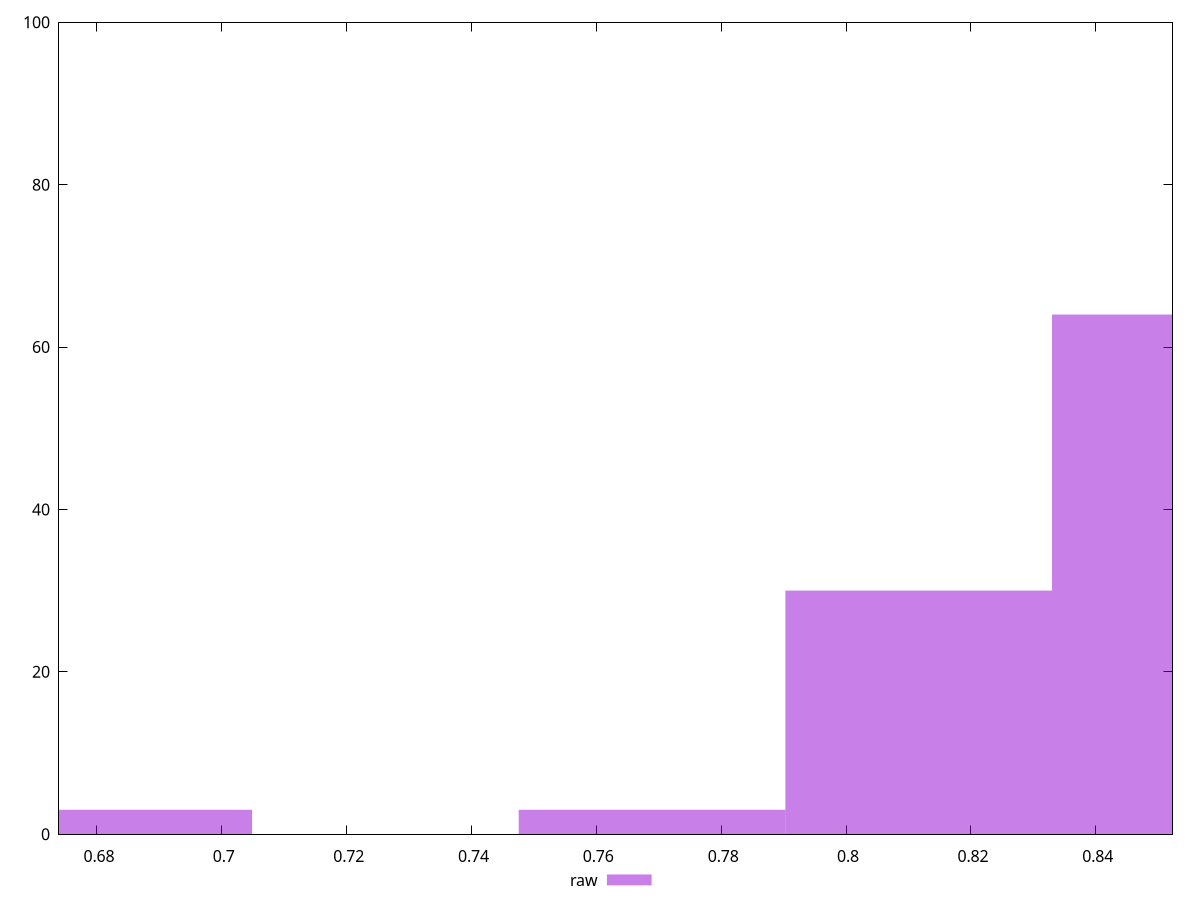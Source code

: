 reset

$raw <<EOF
0.6834841621313266 3
0.7689196823977424 3
0.8543552026641582 64
0.8116374425309503 30
EOF

set key outside below
set boxwidth 0.04271776013320791
set xrange [0.6739137837091428:0.8522970107577156]
set yrange [0:100]
set trange [0:100]
set style fill transparent solid 0.5 noborder
set terminal svg size 640, 490 enhanced background rgb 'white'
set output "reports/report_00032_2021-02-25T10-28-15.087Z/meta/pScore/samples/music/raw/histogram.svg"

plot $raw title "raw" with boxes

reset
